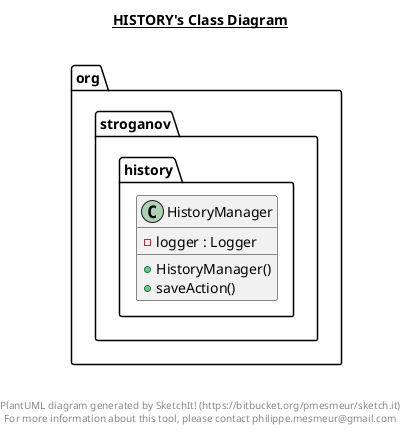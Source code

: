 @startuml

title __HISTORY's Class Diagram__\n

  namespace org.stroganov {
    namespace history {
      class org.stroganov.history.HistoryManager {
          - logger : Logger
          + HistoryManager()
          + saveAction()
      }
    }
  }
  



right footer


PlantUML diagram generated by SketchIt! (https://bitbucket.org/pmesmeur/sketch.it)
For more information about this tool, please contact philippe.mesmeur@gmail.com
endfooter

@enduml
